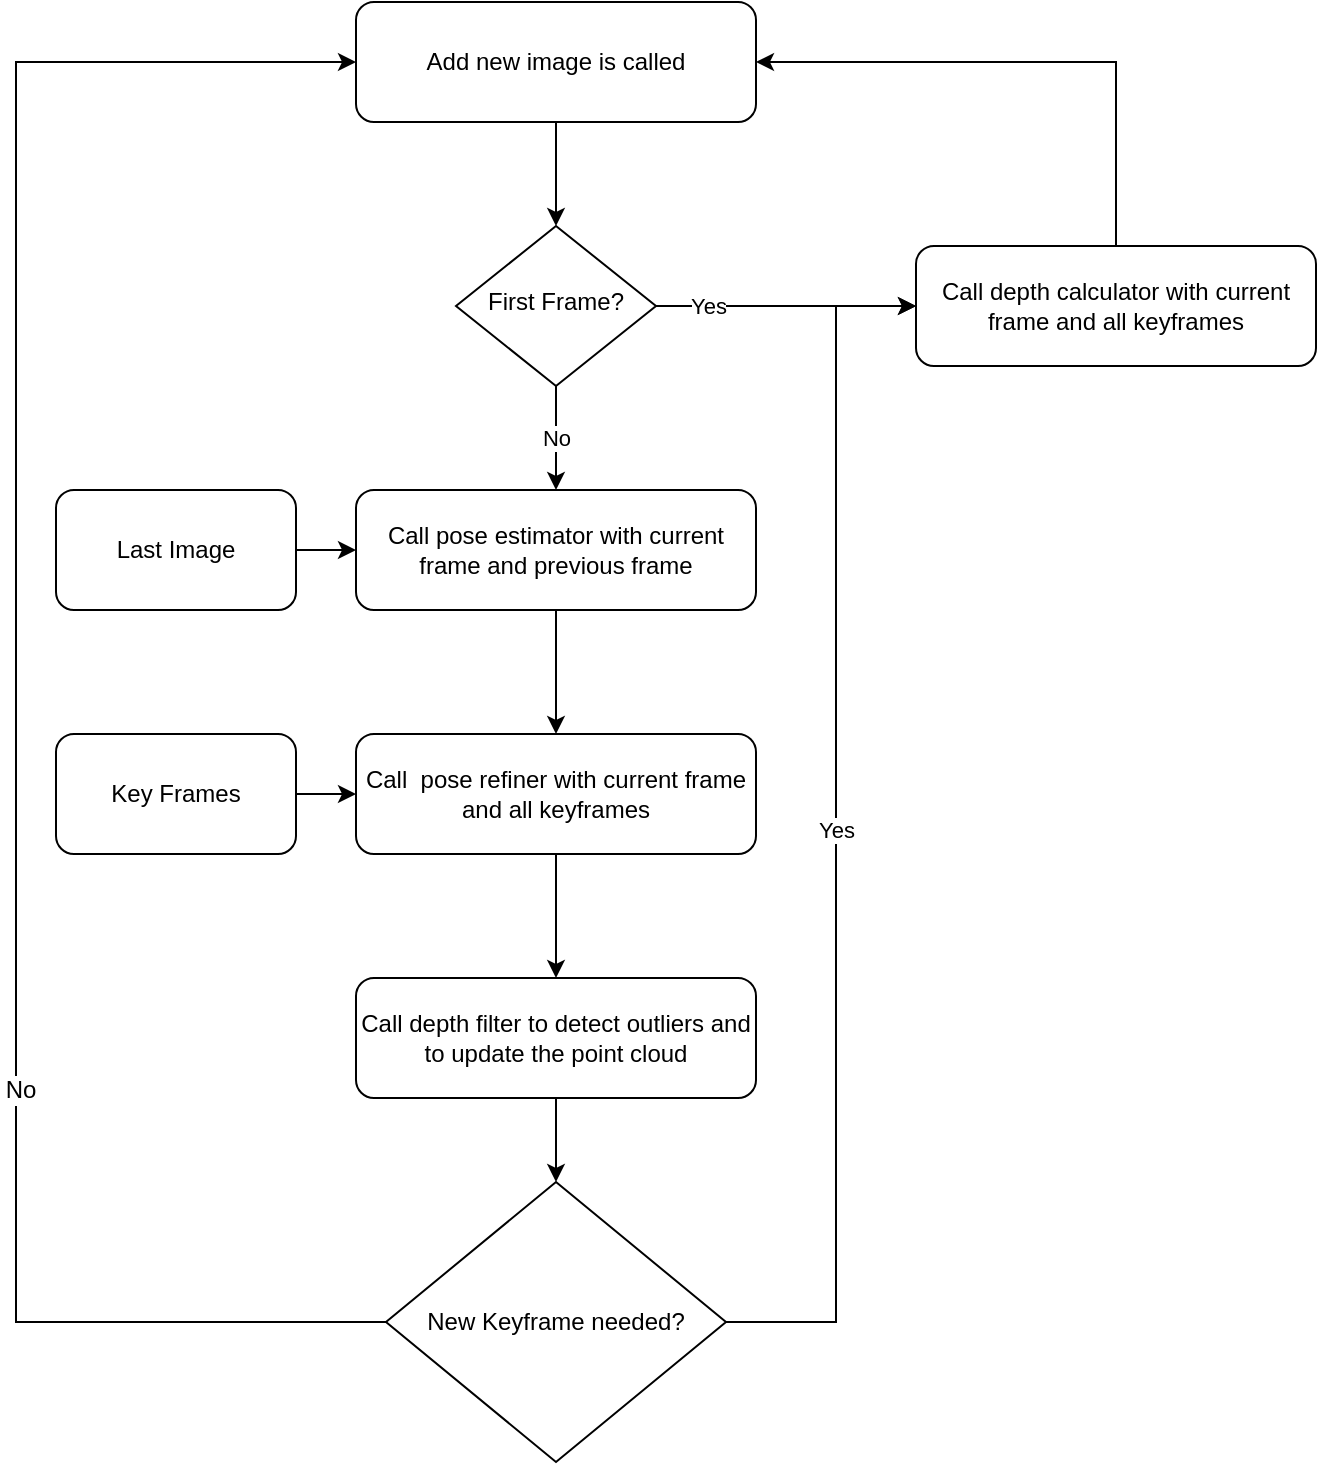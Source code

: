 <mxfile version="12.4.8" type="device"><diagram id="C5RBs43oDa-KdzZeNtuy" name="Page-1"><mxGraphModel dx="1420" dy="753" grid="1" gridSize="10" guides="1" tooltips="1" connect="1" arrows="1" fold="1" page="1" pageScale="1" pageWidth="827" pageHeight="1169" math="0" shadow="0"><root><mxCell id="WIyWlLk6GJQsqaUBKTNV-0"/><mxCell id="WIyWlLk6GJQsqaUBKTNV-1" parent="WIyWlLk6GJQsqaUBKTNV-0"/><mxCell id="lPquZoUZ1Bp1GndWb64C-0" value="No" style="edgeStyle=orthogonalEdgeStyle;rounded=0;orthogonalLoop=1;jettySize=auto;html=1;entryX=0.5;entryY=0;entryDx=0;entryDy=0;" edge="1" parent="WIyWlLk6GJQsqaUBKTNV-1" source="lPquZoUZ1Bp1GndWb64C-2" target="lPquZoUZ1Bp1GndWb64C-12"><mxGeometry relative="1" as="geometry"/></mxCell><mxCell id="lPquZoUZ1Bp1GndWb64C-1" value="Yes" style="edgeStyle=orthogonalEdgeStyle;rounded=0;orthogonalLoop=1;jettySize=auto;html=1;entryX=0;entryY=0.5;entryDx=0;entryDy=0;" edge="1" parent="WIyWlLk6GJQsqaUBKTNV-1" source="lPquZoUZ1Bp1GndWb64C-2" target="lPquZoUZ1Bp1GndWb64C-6"><mxGeometry x="-0.6" relative="1" as="geometry"><mxPoint as="offset"/></mxGeometry></mxCell><mxCell id="lPquZoUZ1Bp1GndWb64C-2" value="First Frame?" style="rhombus;whiteSpace=wrap;html=1;shadow=0;fontFamily=Helvetica;fontSize=12;align=center;strokeWidth=1;spacing=6;spacingTop=-4;" vertex="1" parent="WIyWlLk6GJQsqaUBKTNV-1"><mxGeometry x="290" y="212" width="100" height="80" as="geometry"/></mxCell><mxCell id="lPquZoUZ1Bp1GndWb64C-3" style="edgeStyle=orthogonalEdgeStyle;rounded=0;orthogonalLoop=1;jettySize=auto;html=1;entryX=0.5;entryY=0;entryDx=0;entryDy=0;" edge="1" parent="WIyWlLk6GJQsqaUBKTNV-1" source="lPquZoUZ1Bp1GndWb64C-4" target="lPquZoUZ1Bp1GndWb64C-2"><mxGeometry relative="1" as="geometry"/></mxCell><mxCell id="lPquZoUZ1Bp1GndWb64C-4" value="Add new image is called" style="rounded=1;whiteSpace=wrap;html=1;fontSize=12;glass=0;strokeWidth=1;shadow=0;" vertex="1" parent="WIyWlLk6GJQsqaUBKTNV-1"><mxGeometry x="240" y="100" width="200" height="60" as="geometry"/></mxCell><mxCell id="lPquZoUZ1Bp1GndWb64C-36" style="edgeStyle=orthogonalEdgeStyle;rounded=0;orthogonalLoop=1;jettySize=auto;html=1;entryX=1;entryY=0.5;entryDx=0;entryDy=0;exitX=0.5;exitY=0;exitDx=0;exitDy=0;" edge="1" parent="WIyWlLk6GJQsqaUBKTNV-1" source="lPquZoUZ1Bp1GndWb64C-6" target="lPquZoUZ1Bp1GndWb64C-4"><mxGeometry relative="1" as="geometry"><Array as="points"><mxPoint x="620" y="130"/></Array></mxGeometry></mxCell><mxCell id="lPquZoUZ1Bp1GndWb64C-6" value="Call depth calculator with current frame and all keyframes" style="rounded=1;whiteSpace=wrap;html=1;" vertex="1" parent="WIyWlLk6GJQsqaUBKTNV-1"><mxGeometry x="520" y="222" width="200" height="60" as="geometry"/></mxCell><mxCell id="lPquZoUZ1Bp1GndWb64C-38" style="edgeStyle=orthogonalEdgeStyle;rounded=0;orthogonalLoop=1;jettySize=auto;html=1;entryX=0;entryY=0.5;entryDx=0;entryDy=0;" edge="1" parent="WIyWlLk6GJQsqaUBKTNV-1" source="lPquZoUZ1Bp1GndWb64C-10" target="lPquZoUZ1Bp1GndWb64C-12"><mxGeometry relative="1" as="geometry"/></mxCell><mxCell id="lPquZoUZ1Bp1GndWb64C-10" value="Last Image" style="rounded=1;whiteSpace=wrap;html=1;fontSize=12;glass=0;strokeWidth=1;shadow=0;" vertex="1" parent="WIyWlLk6GJQsqaUBKTNV-1"><mxGeometry x="90" y="344" width="120" height="60" as="geometry"/></mxCell><mxCell id="lPquZoUZ1Bp1GndWb64C-11" style="edgeStyle=orthogonalEdgeStyle;rounded=0;orthogonalLoop=1;jettySize=auto;html=1;entryX=0.5;entryY=0;entryDx=0;entryDy=0;" edge="1" parent="WIyWlLk6GJQsqaUBKTNV-1" source="lPquZoUZ1Bp1GndWb64C-12" target="lPquZoUZ1Bp1GndWb64C-14"><mxGeometry relative="1" as="geometry"/></mxCell><mxCell id="lPquZoUZ1Bp1GndWb64C-12" value="Call pose estimator with current frame and previous frame" style="rounded=1;whiteSpace=wrap;html=1;fontSize=12;glass=0;strokeWidth=1;shadow=0;" vertex="1" parent="WIyWlLk6GJQsqaUBKTNV-1"><mxGeometry x="240" y="344" width="200" height="60" as="geometry"/></mxCell><mxCell id="lPquZoUZ1Bp1GndWb64C-13" style="edgeStyle=orthogonalEdgeStyle;rounded=0;orthogonalLoop=1;jettySize=auto;html=1;entryX=0.5;entryY=0;entryDx=0;entryDy=0;" edge="1" parent="WIyWlLk6GJQsqaUBKTNV-1" source="lPquZoUZ1Bp1GndWb64C-14" target="lPquZoUZ1Bp1GndWb64C-18"><mxGeometry relative="1" as="geometry"/></mxCell><mxCell id="lPquZoUZ1Bp1GndWb64C-14" value="Call&amp;nbsp; pose refiner with current frame and all keyframes" style="rounded=1;whiteSpace=wrap;html=1;fontSize=12;glass=0;strokeWidth=1;shadow=0;" vertex="1" parent="WIyWlLk6GJQsqaUBKTNV-1"><mxGeometry x="240" y="466" width="200" height="60" as="geometry"/></mxCell><mxCell id="lPquZoUZ1Bp1GndWb64C-15" style="edgeStyle=orthogonalEdgeStyle;rounded=0;orthogonalLoop=1;jettySize=auto;html=1;entryX=0;entryY=0.5;entryDx=0;entryDy=0;" edge="1" parent="WIyWlLk6GJQsqaUBKTNV-1" source="lPquZoUZ1Bp1GndWb64C-16" target="lPquZoUZ1Bp1GndWb64C-14"><mxGeometry relative="1" as="geometry"/></mxCell><mxCell id="lPquZoUZ1Bp1GndWb64C-16" value="Key Frames" style="rounded=1;whiteSpace=wrap;html=1;fontSize=12;glass=0;strokeWidth=1;shadow=0;" vertex="1" parent="WIyWlLk6GJQsqaUBKTNV-1"><mxGeometry x="90" y="466" width="120" height="60" as="geometry"/></mxCell><mxCell id="lPquZoUZ1Bp1GndWb64C-17" style="edgeStyle=orthogonalEdgeStyle;rounded=0;orthogonalLoop=1;jettySize=auto;html=1;entryX=0.5;entryY=0;entryDx=0;entryDy=0;" edge="1" parent="WIyWlLk6GJQsqaUBKTNV-1" source="lPquZoUZ1Bp1GndWb64C-18" target="lPquZoUZ1Bp1GndWb64C-22"><mxGeometry relative="1" as="geometry"/></mxCell><mxCell id="lPquZoUZ1Bp1GndWb64C-18" value="Call depth filter to detect outliers and to update the point cloud" style="rounded=1;whiteSpace=wrap;html=1;" vertex="1" parent="WIyWlLk6GJQsqaUBKTNV-1"><mxGeometry x="240" y="588" width="200" height="60" as="geometry"/></mxCell><mxCell id="lPquZoUZ1Bp1GndWb64C-19" value="Yes" style="edgeStyle=orthogonalEdgeStyle;rounded=0;orthogonalLoop=1;jettySize=auto;html=1;entryX=0;entryY=0.5;entryDx=0;entryDy=0;" edge="1" parent="WIyWlLk6GJQsqaUBKTNV-1" source="lPquZoUZ1Bp1GndWb64C-22" target="lPquZoUZ1Bp1GndWb64C-6"><mxGeometry relative="1" as="geometry"><mxPoint x="440" y="220" as="targetPoint"/><Array as="points"><mxPoint x="480" y="760"/><mxPoint x="480" y="252"/></Array></mxGeometry></mxCell><mxCell id="lPquZoUZ1Bp1GndWb64C-20" style="edgeStyle=orthogonalEdgeStyle;rounded=0;orthogonalLoop=1;jettySize=auto;html=1;entryX=0;entryY=0.5;entryDx=0;entryDy=0;" edge="1" parent="WIyWlLk6GJQsqaUBKTNV-1" source="lPquZoUZ1Bp1GndWb64C-22" target="lPquZoUZ1Bp1GndWb64C-4"><mxGeometry relative="1" as="geometry"><Array as="points"><mxPoint x="70" y="760"/><mxPoint x="70" y="130"/></Array></mxGeometry></mxCell><mxCell id="lPquZoUZ1Bp1GndWb64C-37" value="No" style="text;html=1;align=center;verticalAlign=middle;resizable=0;points=[];labelBackgroundColor=#ffffff;" vertex="1" connectable="0" parent="lPquZoUZ1Bp1GndWb64C-20"><mxGeometry x="-0.628" y="-116" relative="1" as="geometry"><mxPoint as="offset"/></mxGeometry></mxCell><mxCell id="lPquZoUZ1Bp1GndWb64C-22" value="New Keyframe needed?" style="rhombus;whiteSpace=wrap;html=1;" vertex="1" parent="WIyWlLk6GJQsqaUBKTNV-1"><mxGeometry x="255" y="690" width="170" height="140" as="geometry"/></mxCell></root></mxGraphModel></diagram></mxfile>